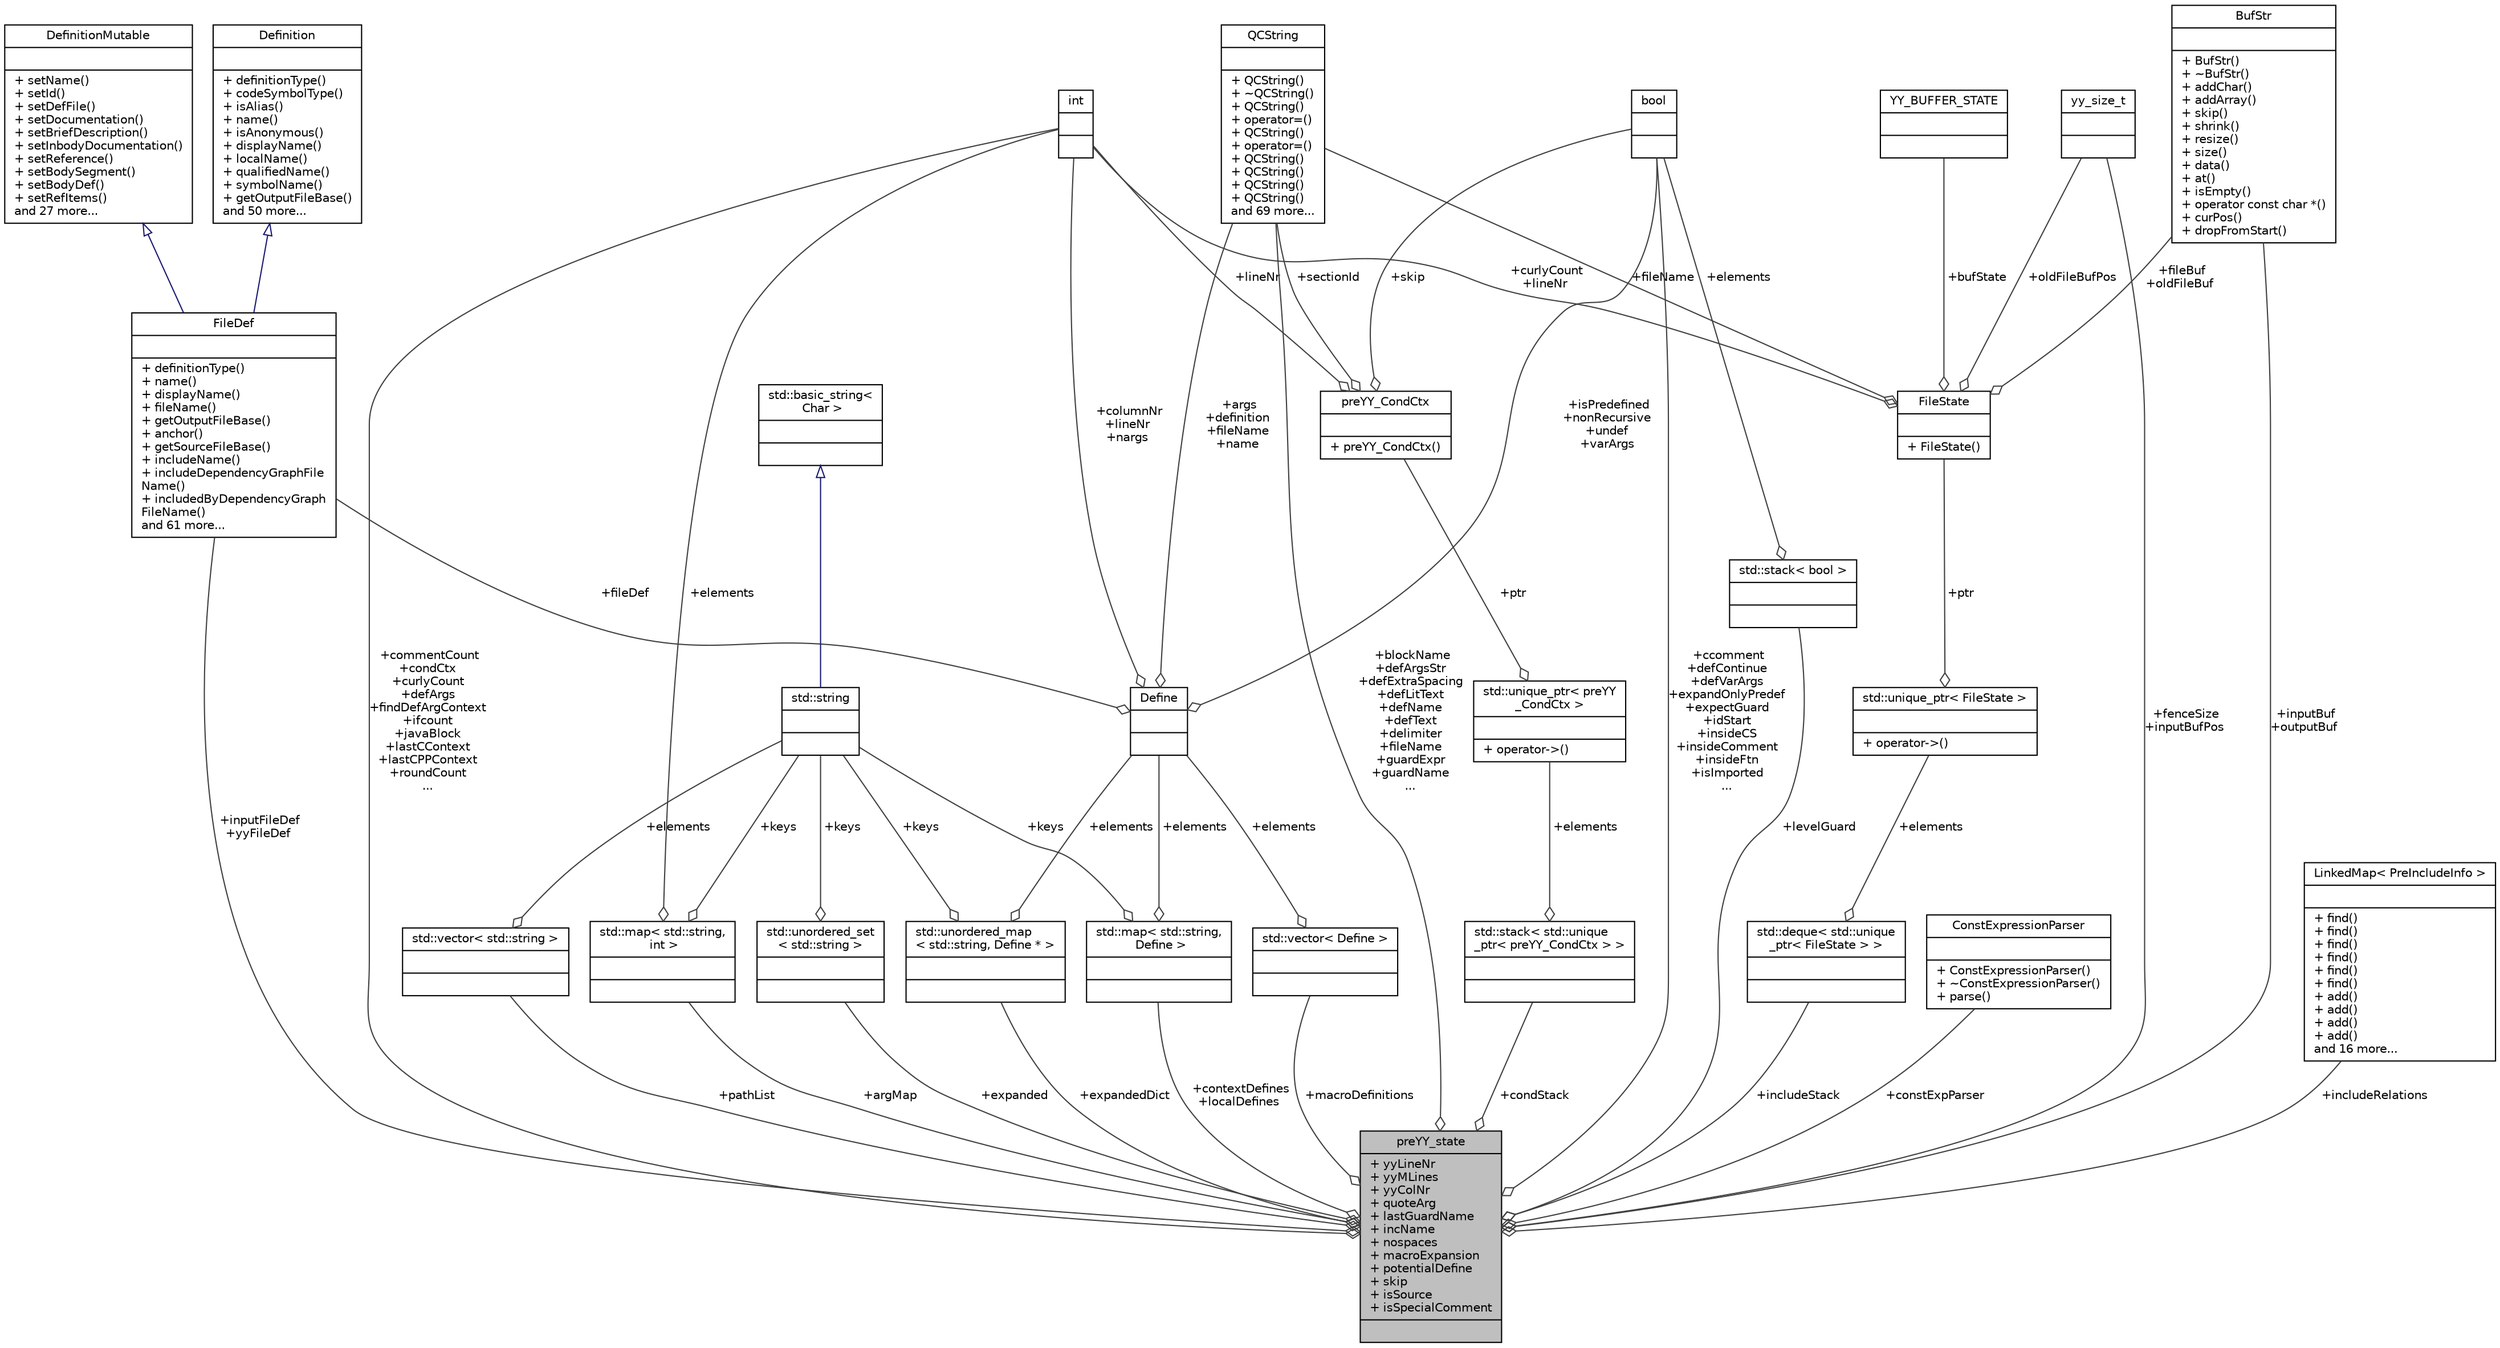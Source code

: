 digraph "preYY_state"
{
 // LATEX_PDF_SIZE
  edge [fontname="Helvetica",fontsize="10",labelfontname="Helvetica",labelfontsize="10"];
  node [fontname="Helvetica",fontsize="10",shape=record];
  Node1 [label="{preYY_state\n|+ yyLineNr\l+ yyMLines\l+ yyColNr\l+ quoteArg\l+ lastGuardName\l+ incName\l+ nospaces\l+ macroExpansion\l+ potentialDefine\l+ skip\l+ isSource\l+ isSpecialComment\l|}",height=0.2,width=0.4,color="black", fillcolor="grey75", style="filled", fontcolor="black",tooltip=" "];
  Node2 -> Node1 [color="grey25",fontsize="10",style="solid",label=" +commentCount\n+condCtx\n+curlyCount\n+defArgs\n+findDefArgContext\n+ifcount\n+javaBlock\n+lastCContext\n+lastCPPContext\n+roundCount\n..." ,arrowhead="odiamond",fontname="Helvetica"];
  Node2 [label="{int\n||}",height=0.2,width=0.4,color="black", fillcolor="white", style="filled",URL="$classint.html",tooltip=" "];
  Node3 -> Node1 [color="grey25",fontsize="10",style="solid",label=" +blockName\n+defArgsStr\n+defExtraSpacing\n+defLitText\n+defName\n+defText\n+delimiter\n+fileName\n+guardExpr\n+guardName\n..." ,arrowhead="odiamond",fontname="Helvetica"];
  Node3 [label="{QCString\n||+ QCString()\l+ ~QCString()\l+ QCString()\l+ operator=()\l+ QCString()\l+ operator=()\l+ QCString()\l+ QCString()\l+ QCString()\l+ QCString()\land 69 more...\l}",height=0.2,width=0.4,color="black", fillcolor="white", style="filled",URL="$classQCString.html",tooltip=" "];
  Node4 -> Node1 [color="grey25",fontsize="10",style="solid",label=" +inputFileDef\n+yyFileDef" ,arrowhead="odiamond",fontname="Helvetica"];
  Node4 [label="{FileDef\n||+ definitionType()\l+ name()\l+ displayName()\l+ fileName()\l+ getOutputFileBase()\l+ anchor()\l+ getSourceFileBase()\l+ includeName()\l+ includeDependencyGraphFile\lName()\l+ includedByDependencyGraph\lFileName()\land 61 more...\l}",height=0.2,width=0.4,color="black", fillcolor="white", style="filled",URL="$classFileDef.html",tooltip=" "];
  Node5 -> Node4 [dir="back",color="midnightblue",fontsize="10",style="solid",arrowtail="onormal",fontname="Helvetica"];
  Node5 [label="{DefinitionMutable\n||+ setName()\l+ setId()\l+ setDefFile()\l+ setDocumentation()\l+ setBriefDescription()\l+ setInbodyDocumentation()\l+ setReference()\l+ setBodySegment()\l+ setBodyDef()\l+ setRefItems()\land 27 more...\l}",height=0.2,width=0.4,color="black", fillcolor="white", style="filled",URL="$classDefinitionMutable.html",tooltip=" "];
  Node6 -> Node4 [dir="back",color="midnightblue",fontsize="10",style="solid",arrowtail="onormal",fontname="Helvetica"];
  Node6 [label="{Definition\n||+ definitionType()\l+ codeSymbolType()\l+ isAlias()\l+ name()\l+ isAnonymous()\l+ displayName()\l+ localName()\l+ qualifiedName()\l+ symbolName()\l+ getOutputFileBase()\land 50 more...\l}",height=0.2,width=0.4,color="black", fillcolor="white", style="filled",URL="$classDefinition.html",tooltip=" "];
  Node7 -> Node1 [color="grey25",fontsize="10",style="solid",label=" +ccomment\n+defContinue\n+defVarArgs\n+expandOnlyPredef\n+expectGuard\n+idStart\n+insideCS\n+insideComment\n+insideFtn\n+isImported\n..." ,arrowhead="odiamond",fontname="Helvetica"];
  Node7 [label="{bool\n||}",height=0.2,width=0.4,color="black", fillcolor="white", style="filled",tooltip=" "];
  Node8 -> Node1 [color="grey25",fontsize="10",style="solid",label=" +inputBuf\n+outputBuf" ,arrowhead="odiamond",fontname="Helvetica"];
  Node8 [label="{BufStr\n||+ BufStr()\l+ ~BufStr()\l+ addChar()\l+ addArray()\l+ skip()\l+ shrink()\l+ resize()\l+ size()\l+ data()\l+ at()\l+ isEmpty()\l+ operator const char *()\l+ curPos()\l+ dropFromStart()\l}",height=0.2,width=0.4,color="black", fillcolor="white", style="filled",URL="$classBufStr.html",tooltip="Buffer used to store strings."];
  Node9 -> Node1 [color="grey25",fontsize="10",style="solid",label=" +fenceSize\n+inputBufPos" ,arrowhead="odiamond",fontname="Helvetica"];
  Node9 [label="{yy_size_t\n||}",height=0.2,width=0.4,color="black", fillcolor="white", style="filled",tooltip=" "];
  Node10 -> Node1 [color="grey25",fontsize="10",style="solid",label=" +pathList" ,arrowhead="odiamond",fontname="Helvetica"];
  Node10 [label="{std::vector\< std::string \>\n||}",height=0.2,width=0.4,color="black", fillcolor="white", style="filled",tooltip=" "];
  Node11 -> Node10 [color="grey25",fontsize="10",style="solid",label=" +elements" ,arrowhead="odiamond",fontname="Helvetica"];
  Node11 [label="{std::string\n||}",height=0.2,width=0.4,color="black", fillcolor="white", style="filled",tooltip=" "];
  Node12 -> Node11 [dir="back",color="midnightblue",fontsize="10",style="solid",arrowtail="onormal",fontname="Helvetica"];
  Node12 [label="{std::basic_string\<\l Char \>\n||}",height=0.2,width=0.4,color="black", fillcolor="white", style="filled",tooltip=" "];
  Node13 -> Node1 [color="grey25",fontsize="10",style="solid",label=" +argMap" ,arrowhead="odiamond",fontname="Helvetica"];
  Node13 [label="{std::map\< std::string,\l int \>\n||}",height=0.2,width=0.4,color="black", fillcolor="white", style="filled",tooltip=" "];
  Node11 -> Node13 [color="grey25",fontsize="10",style="solid",label=" +keys" ,arrowhead="odiamond",fontname="Helvetica"];
  Node2 -> Node13 [color="grey25",fontsize="10",style="solid",label=" +elements" ,arrowhead="odiamond",fontname="Helvetica"];
  Node14 -> Node1 [color="grey25",fontsize="10",style="solid",label=" +levelGuard" ,arrowhead="odiamond",fontname="Helvetica"];
  Node14 [label="{std::stack\< bool \>\n||}",height=0.2,width=0.4,color="black", fillcolor="white", style="filled",tooltip=" "];
  Node7 -> Node14 [color="grey25",fontsize="10",style="solid",label=" +elements" ,arrowhead="odiamond",fontname="Helvetica"];
  Node15 -> Node1 [color="grey25",fontsize="10",style="solid",label=" +condStack" ,arrowhead="odiamond",fontname="Helvetica"];
  Node15 [label="{std::stack\< std::unique\l_ptr\< preYY_CondCtx \> \>\n||}",height=0.2,width=0.4,color="black", fillcolor="white", style="filled",tooltip=" "];
  Node16 -> Node15 [color="grey25",fontsize="10",style="solid",label=" +elements" ,arrowhead="odiamond",fontname="Helvetica"];
  Node16 [label="{std::unique_ptr\< preYY\l_CondCtx \>\n||+ operator-\>()\l}",height=0.2,width=0.4,color="black", fillcolor="white", style="filled",tooltip=" "];
  Node17 -> Node16 [color="grey25",fontsize="10",style="solid",label=" +ptr" ,arrowhead="odiamond",fontname="Helvetica"];
  Node17 [label="{preYY_CondCtx\n||+ preYY_CondCtx()\l}",height=0.2,width=0.4,color="black", fillcolor="white", style="filled",URL="$structpreYY__CondCtx.html",tooltip=" "];
  Node2 -> Node17 [color="grey25",fontsize="10",style="solid",label=" +lineNr" ,arrowhead="odiamond",fontname="Helvetica"];
  Node3 -> Node17 [color="grey25",fontsize="10",style="solid",label=" +sectionId" ,arrowhead="odiamond",fontname="Helvetica"];
  Node7 -> Node17 [color="grey25",fontsize="10",style="solid",label=" +skip" ,arrowhead="odiamond",fontname="Helvetica"];
  Node18 -> Node1 [color="grey25",fontsize="10",style="solid",label=" +includeStack" ,arrowhead="odiamond",fontname="Helvetica"];
  Node18 [label="{std::deque\< std::unique\l_ptr\< FileState \> \>\n||}",height=0.2,width=0.4,color="black", fillcolor="white", style="filled",tooltip=" "];
  Node19 -> Node18 [color="grey25",fontsize="10",style="solid",label=" +elements" ,arrowhead="odiamond",fontname="Helvetica"];
  Node19 [label="{std::unique_ptr\< FileState \>\n||+ operator-\>()\l}",height=0.2,width=0.4,color="black", fillcolor="white", style="filled",tooltip=" "];
  Node20 -> Node19 [color="grey25",fontsize="10",style="solid",label=" +ptr" ,arrowhead="odiamond",fontname="Helvetica"];
  Node20 [label="{FileState\n||+ FileState()\l}",height=0.2,width=0.4,color="black", fillcolor="white", style="filled",URL="$structFileState.html",tooltip=" "];
  Node2 -> Node20 [color="grey25",fontsize="10",style="solid",label=" +curlyCount\n+lineNr" ,arrowhead="odiamond",fontname="Helvetica"];
  Node8 -> Node20 [color="grey25",fontsize="10",style="solid",label=" +fileBuf\n+oldFileBuf" ,arrowhead="odiamond",fontname="Helvetica"];
  Node9 -> Node20 [color="grey25",fontsize="10",style="solid",label=" +oldFileBufPos" ,arrowhead="odiamond",fontname="Helvetica"];
  Node21 -> Node20 [color="grey25",fontsize="10",style="solid",label=" +bufState" ,arrowhead="odiamond",fontname="Helvetica"];
  Node21 [label="{YY_BUFFER_STATE\n||}",height=0.2,width=0.4,color="black", fillcolor="white", style="filled",tooltip=" "];
  Node3 -> Node20 [color="grey25",fontsize="10",style="solid",label=" +fileName" ,arrowhead="odiamond",fontname="Helvetica"];
  Node22 -> Node1 [color="grey25",fontsize="10",style="solid",label=" +expandedDict" ,arrowhead="odiamond",fontname="Helvetica"];
  Node22 [label="{std::unordered_map\l\< std::string, Define * \>\n||}",height=0.2,width=0.4,color="black", fillcolor="white", style="filled",tooltip=" "];
  Node11 -> Node22 [color="grey25",fontsize="10",style="solid",label=" +keys" ,arrowhead="odiamond",fontname="Helvetica"];
  Node23 -> Node22 [color="grey25",fontsize="10",style="solid",label=" +elements" ,arrowhead="odiamond",fontname="Helvetica"];
  Node23 [label="{Define\n||}",height=0.2,width=0.4,color="black", fillcolor="white", style="filled",URL="$classDefine.html",tooltip=" "];
  Node3 -> Node23 [color="grey25",fontsize="10",style="solid",label=" +args\n+definition\n+fileName\n+name" ,arrowhead="odiamond",fontname="Helvetica"];
  Node4 -> Node23 [color="grey25",fontsize="10",style="solid",label=" +fileDef" ,arrowhead="odiamond",fontname="Helvetica"];
  Node2 -> Node23 [color="grey25",fontsize="10",style="solid",label=" +columnNr\n+lineNr\n+nargs" ,arrowhead="odiamond",fontname="Helvetica"];
  Node7 -> Node23 [color="grey25",fontsize="10",style="solid",label=" +isPredefined\n+nonRecursive\n+undef\n+varArgs" ,arrowhead="odiamond",fontname="Helvetica"];
  Node24 -> Node1 [color="grey25",fontsize="10",style="solid",label=" +expanded" ,arrowhead="odiamond",fontname="Helvetica"];
  Node24 [label="{std::unordered_set\l\< std::string \>\n||}",height=0.2,width=0.4,color="black", fillcolor="white", style="filled",tooltip=" "];
  Node11 -> Node24 [color="grey25",fontsize="10",style="solid",label=" +keys" ,arrowhead="odiamond",fontname="Helvetica"];
  Node25 -> Node1 [color="grey25",fontsize="10",style="solid",label=" +constExpParser" ,arrowhead="odiamond",fontname="Helvetica"];
  Node25 [label="{ConstExpressionParser\n||+ ConstExpressionParser()\l+ ~ConstExpressionParser()\l+ parse()\l}",height=0.2,width=0.4,color="black", fillcolor="white", style="filled",URL="$classConstExpressionParser.html",tooltip=" "];
  Node26 -> Node1 [color="grey25",fontsize="10",style="solid",label=" +contextDefines\n+localDefines" ,arrowhead="odiamond",fontname="Helvetica"];
  Node26 [label="{std::map\< std::string,\l Define \>\n||}",height=0.2,width=0.4,color="black", fillcolor="white", style="filled",tooltip=" "];
  Node11 -> Node26 [color="grey25",fontsize="10",style="solid",label=" +keys" ,arrowhead="odiamond",fontname="Helvetica"];
  Node23 -> Node26 [color="grey25",fontsize="10",style="solid",label=" +elements" ,arrowhead="odiamond",fontname="Helvetica"];
  Node27 -> Node1 [color="grey25",fontsize="10",style="solid",label=" +macroDefinitions" ,arrowhead="odiamond",fontname="Helvetica"];
  Node27 [label="{std::vector\< Define \>\n||}",height=0.2,width=0.4,color="black", fillcolor="white", style="filled",tooltip=" "];
  Node23 -> Node27 [color="grey25",fontsize="10",style="solid",label=" +elements" ,arrowhead="odiamond",fontname="Helvetica"];
  Node28 -> Node1 [color="grey25",fontsize="10",style="solid",label=" +includeRelations" ,arrowhead="odiamond",fontname="Helvetica"];
  Node28 [label="{LinkedMap\< PreIncludeInfo \>\n||+ find()\l+ find()\l+ find()\l+ find()\l+ find()\l+ find()\l+ add()\l+ add()\l+ add()\l+ add()\land 16 more...\l}",height=0.2,width=0.4,color="black", fillcolor="white", style="filled",URL="$classLinkedMap.html",tooltip=" "];
}
